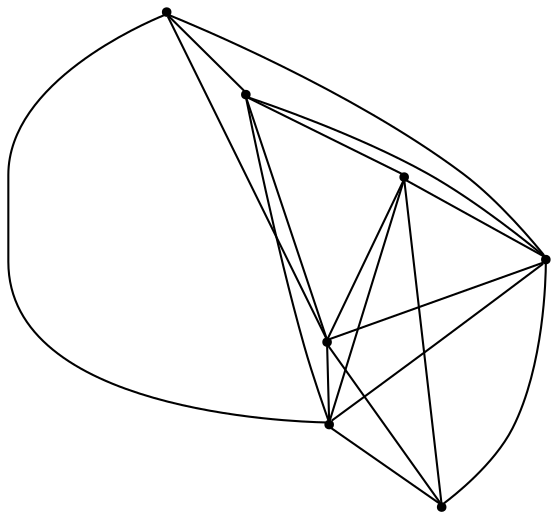 graph {
  node [shape=point,comment="{\"directed\":false,\"doi\":\"10.1007/978-3-540-70904-6_32\",\"figure\":\"1\"}"]

  v0 [pos="1524.095984738372,1428.0714171273366"]
  v1 [pos="1228.7910837572676,1575.6964501880461"]
  v2 [pos="1140.1495775799417,1428.0714171273366"]
  v3 [pos="1464.9599745639534,1752.9464222135998"]
  v4 [pos="1435.4545103561047,1575.6964501880461"]
  v5 [pos="1329.1847429142442,1693.8214120410737"]
  v6 [pos="1199.2855559593022,1752.9464222135998"]

  v0 -- v1 [id="-1",pos="1524.095984738372,1428.0714171273366 1228.7910837572676,1575.6964501880461 1228.7910837572676,1575.6964501880461 1228.7910837572676,1575.6964501880461"]
  v2 -- v1 [id="-2",pos="1140.1495775799417,1428.0714171273366 1228.7910837572676,1575.6964501880461 1228.7910837572676,1575.6964501880461 1228.7910837572676,1575.6964501880461"]
  v2 -- v6 [id="-3",pos="1140.1495775799417,1428.0714171273366 1199.2855559593022,1752.9464222135998 1199.2855559593022,1752.9464222135998 1199.2855559593022,1752.9464222135998"]
  v2 -- v4 [id="-4",pos="1140.1495775799417,1428.0714171273366 1435.4545103561047,1575.6964501880461 1435.4545103561047,1575.6964501880461 1435.4545103561047,1575.6964501880461"]
  v2 -- v3 [id="-5",pos="1140.1495775799417,1428.0714171273366 1464.9599745639534,1752.9464222135998 1464.9599745639534,1752.9464222135998 1464.9599745639534,1752.9464222135998"]
  v6 -- v3 [id="-6",pos="1199.2855559593022,1752.9464222135998 1464.9599745639534,1752.9464222135998 1464.9599745639534,1752.9464222135998 1464.9599745639534,1752.9464222135998"]
  v6 -- v4 [id="-7",pos="1199.2855559593022,1752.9464222135998 1435.4545103561047,1575.6964501880461 1435.4545103561047,1575.6964501880461 1435.4545103561047,1575.6964501880461"]
  v6 -- v1 [id="-8",pos="1199.2855559593022,1752.9464222135998 1228.7910837572676,1575.6964501880461 1228.7910837572676,1575.6964501880461 1228.7910837572676,1575.6964501880461"]
  v6 -- v5 [id="-9",pos="1199.2855559593022,1752.9464222135998 1329.1847429142442,1693.8214120410737 1329.1847429142442,1693.8214120410737 1329.1847429142442,1693.8214120410737"]
  v1 -- v5 [id="-10",pos="1228.7910837572676,1575.6964501880461 1329.1847429142442,1693.8214120410737 1329.1847429142442,1693.8214120410737 1329.1847429142442,1693.8214120410737"]
  v4 -- v1 [id="-11",pos="1435.4545103561047,1575.6964501880461 1228.7910837572676,1575.6964501880461 1228.7910837572676,1575.6964501880461 1228.7910837572676,1575.6964501880461"]
  v4 -- v5 [id="-12",pos="1435.4545103561047,1575.6964501880461 1329.1847429142442,1693.8214120410737 1329.1847429142442,1693.8214120410737 1329.1847429142442,1693.8214120410737"]
  v4 -- v0 [id="-13",pos="1435.4545103561047,1575.6964501880461 1524.095984738372,1428.0714171273366 1524.095984738372,1428.0714171273366 1524.095984738372,1428.0714171273366"]
  v3 -- v5 [id="-14",pos="1464.9599745639534,1752.9464222135998 1329.1847429142442,1693.8214120410737 1329.1847429142442,1693.8214120410737 1329.1847429142442,1693.8214120410737"]
  v3 -- v4 [id="-15",pos="1464.9599745639534,1752.9464222135998 1435.4545103561047,1575.6964501880461 1435.4545103561047,1575.6964501880461 1435.4545103561047,1575.6964501880461"]
  v3 -- v1 [id="-16",pos="1464.9599745639534,1752.9464222135998 1228.7910837572676,1575.6964501880461 1228.7910837572676,1575.6964501880461 1228.7910837572676,1575.6964501880461"]
  v0 -- v3 [id="-17",pos="1524.095984738372,1428.0714171273366 1464.9599745639534,1752.9464222135998 1464.9599745639534,1752.9464222135998 1464.9599745639534,1752.9464222135998"]
  v0 -- v2 [id="-18",pos="1524.095984738372,1428.0714171273366 1140.1495775799417,1428.0714171273366 1140.1495775799417,1428.0714171273366 1140.1495775799417,1428.0714171273366"]
}